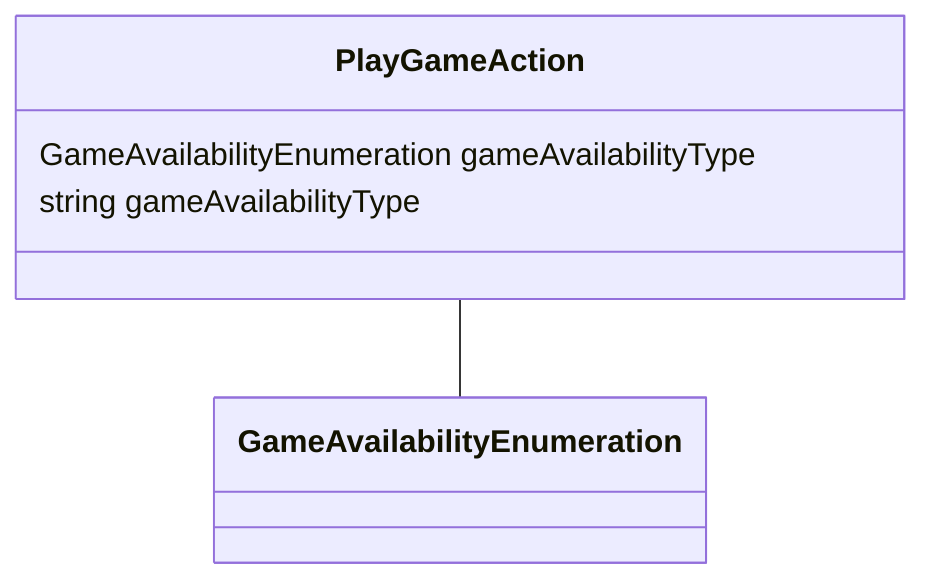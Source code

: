 classDiagram
  PlayGameAction -- GameAvailabilityEnumeration


class PlayGameAction {

  GameAvailabilityEnumeration gameAvailabilityType
  string gameAvailabilityType

 }